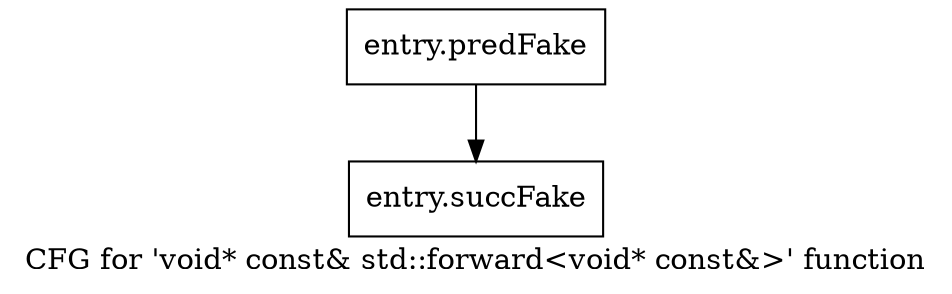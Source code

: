 digraph "CFG for 'void* const& std::forward\<void* const&\>' function" {
	label="CFG for 'void* const& std::forward\<void* const&\>' function";

	Node0x4334fa0 [shape=record,filename="",linenumber="",label="{entry.predFake}"];
	Node0x4334fa0 -> Node0x4420480[ callList="" memoryops="" filename="/tools/Xilinx/Vitis_HLS/2022.1/tps/lnx64/gcc-8.3.0/lib/gcc/x86_64-pc-linux-gnu/8.3.0/../../../../include/c++/8.3.0/bits/move.h" execusionnum="12"];
	Node0x4420480 [shape=record,filename="/tools/Xilinx/Vitis_HLS/2022.1/tps/lnx64/gcc-8.3.0/lib/gcc/x86_64-pc-linux-gnu/8.3.0/../../../../include/c++/8.3.0/bits/move.h",linenumber="75",label="{entry.succFake}"];
}
